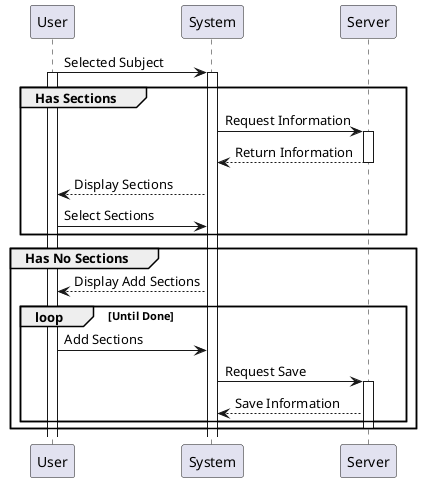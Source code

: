 @startuml
User -> System : Selected Subject
activate User
activate System
group Has Sections
System -> Server : Request Information
activate Server
Server --> System : Return Information
deactivate Server
System --> User : Display Sections
User -> System : Select Sections
end

group Has No Sections
System --> User : Display Add Sections
loop Until Done
User -> System : Add Sections
System -> Server : Request Save
activate Server
Server --> System: Save Information
end
deactivate Server
end

@enduml